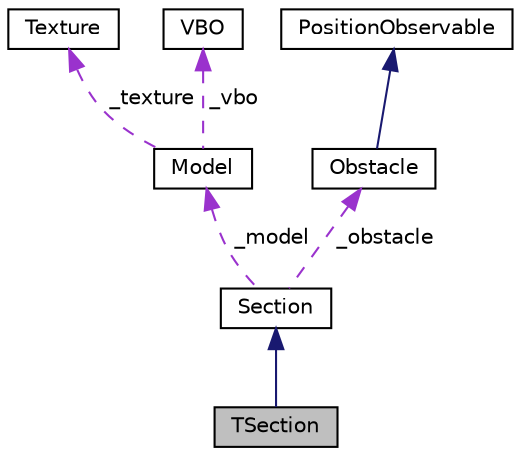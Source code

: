 digraph "TSection"
{
  edge [fontname="Helvetica",fontsize="10",labelfontname="Helvetica",labelfontsize="10"];
  node [fontname="Helvetica",fontsize="10",shape=record];
  Node2 [label="TSection",height=0.2,width=0.4,color="black", fillcolor="grey75", style="filled", fontcolor="black"];
  Node3 -> Node2 [dir="back",color="midnightblue",fontsize="10",style="solid",fontname="Helvetica"];
  Node3 [label="Section",height=0.2,width=0.4,color="black", fillcolor="white", style="filled",URL="$classSection.html",tooltip="part of the path crossed by the player "];
  Node4 -> Node3 [dir="back",color="darkorchid3",fontsize="10",style="dashed",label=" _model" ,fontname="Helvetica"];
  Node4 [label="Model",height=0.2,width=0.4,color="black", fillcolor="white", style="filled",URL="$classModel.html",tooltip="Class defining a Model. "];
  Node5 -> Node4 [dir="back",color="darkorchid3",fontsize="10",style="dashed",label=" _texture" ,fontname="Helvetica"];
  Node5 [label="Texture",height=0.2,width=0.4,color="black", fillcolor="white", style="filled",URL="$classTexture.html",tooltip="Contains the texture of one object, there is one link to the unique object ListTextures which contain..."];
  Node6 -> Node4 [dir="back",color="darkorchid3",fontsize="10",style="dashed",label=" _vbo" ,fontname="Helvetica"];
  Node6 [label="VBO",height=0.2,width=0.4,color="black", fillcolor="white", style="filled",URL="$classVBO.html",tooltip="Contain the vertices of an object. "];
  Node7 -> Node3 [dir="back",color="darkorchid3",fontsize="10",style="dashed",label=" _obstacle" ,fontname="Helvetica"];
  Node7 [label="Obstacle",height=0.2,width=0.4,color="black", fillcolor="white", style="filled",URL="$classObstacle.html",tooltip="Class defining an Obstacle. "];
  Node8 -> Node7 [dir="back",color="midnightblue",fontsize="10",style="solid",fontname="Helvetica"];
  Node8 [label="PositionObservable",height=0.2,width=0.4,color="black", fillcolor="white", style="filled",URL="$classPositionObservable.html"];
}
